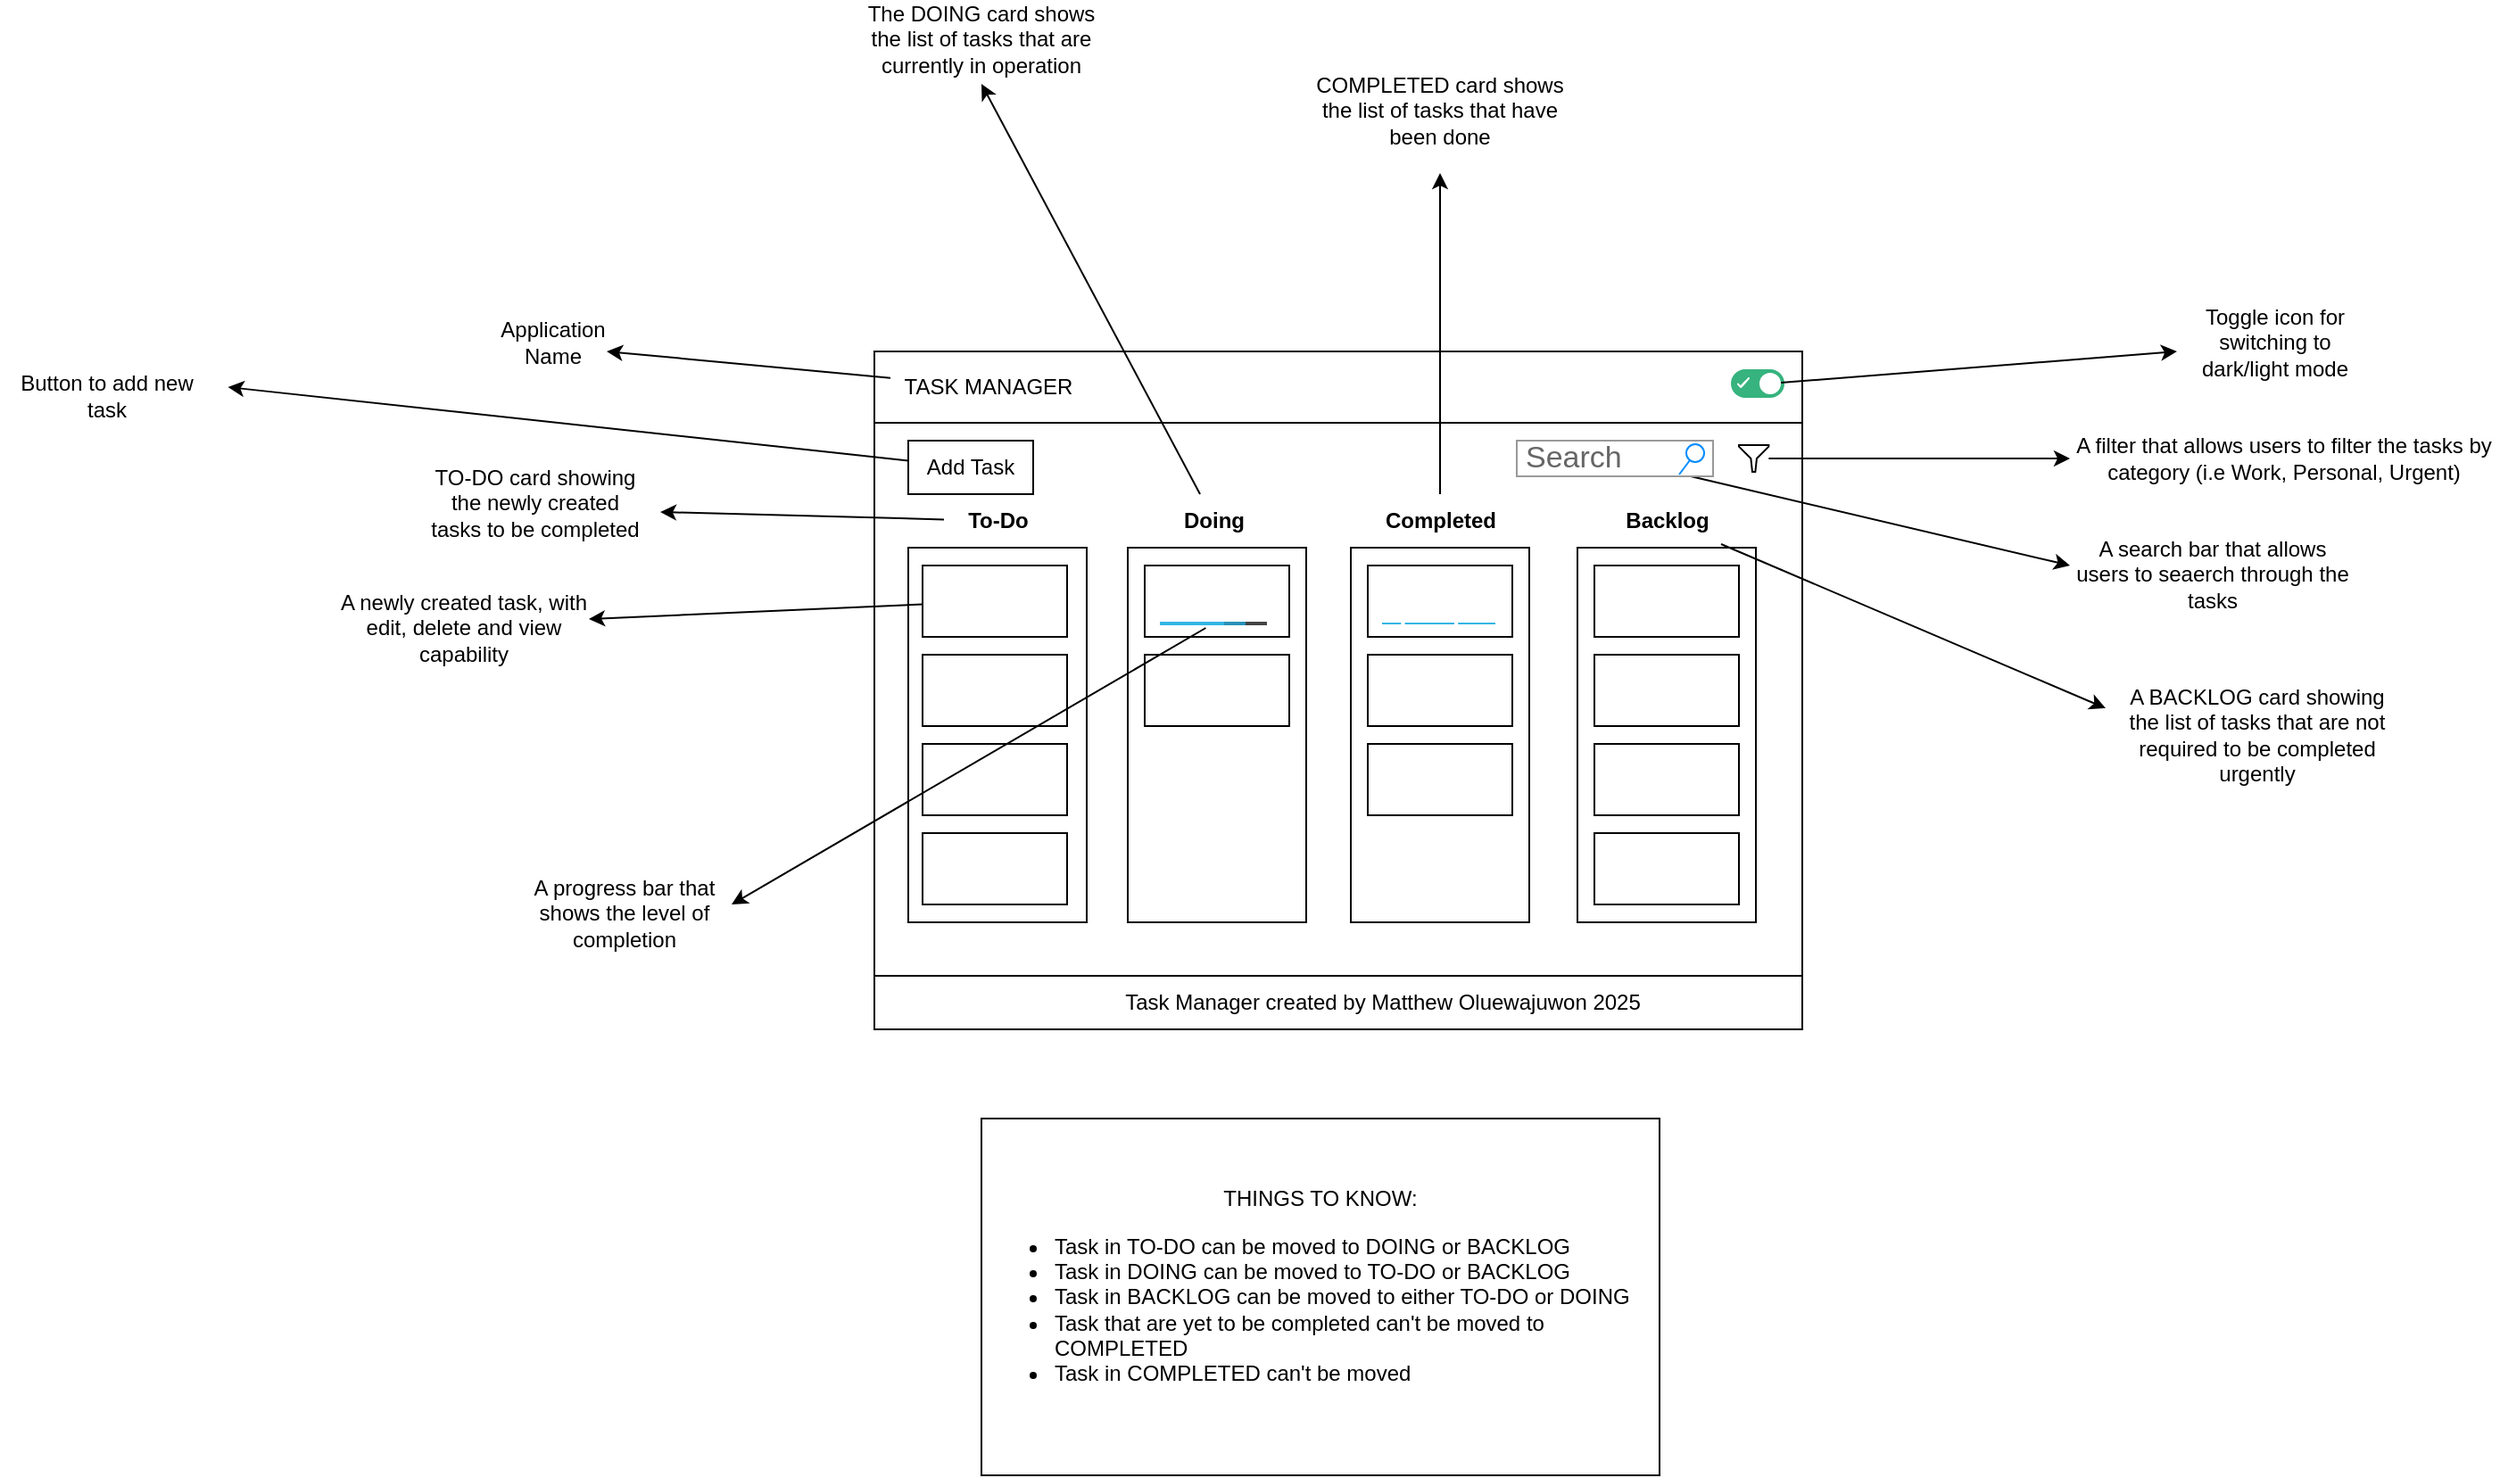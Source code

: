 <mxfile>
    <diagram id="ljIOc5DwpxO2qWYrXbpF" name="Page-1">
        <mxGraphModel dx="2156" dy="1703" grid="1" gridSize="10" guides="1" tooltips="1" connect="1" arrows="1" fold="1" page="1" pageScale="1" pageWidth="850" pageHeight="1100" math="0" shadow="0">
            <root>
                <mxCell id="0"/>
                <mxCell id="1" parent="0"/>
                <mxCell id="2" value="" style="whiteSpace=wrap;html=1;" vertex="1" parent="1">
                    <mxGeometry x="90" y="80" width="520" height="380" as="geometry"/>
                </mxCell>
                <mxCell id="28" value="" style="whiteSpace=wrap;html=1;" vertex="1" parent="1">
                    <mxGeometry x="90" y="80" width="520" height="40" as="geometry"/>
                </mxCell>
                <mxCell id="3" value="" style="whiteSpace=wrap;html=1;" vertex="1" parent="1">
                    <mxGeometry x="109" y="190" width="100" height="210" as="geometry"/>
                </mxCell>
                <mxCell id="4" value="" style="whiteSpace=wrap;html=1;" vertex="1" parent="1">
                    <mxGeometry x="232" y="190" width="100" height="210" as="geometry"/>
                </mxCell>
                <mxCell id="5" value="" style="whiteSpace=wrap;html=1;" vertex="1" parent="1">
                    <mxGeometry x="357" y="190" width="100" height="210" as="geometry"/>
                </mxCell>
                <mxCell id="6" value="" style="whiteSpace=wrap;html=1;" vertex="1" parent="1">
                    <mxGeometry x="484" y="190" width="100" height="210" as="geometry"/>
                </mxCell>
                <mxCell id="36" style="edgeStyle=none;html=1;" edge="1" parent="1" source="7">
                    <mxGeometry relative="1" as="geometry">
                        <mxPoint x="-30.0" y="170" as="targetPoint"/>
                    </mxGeometry>
                </mxCell>
                <mxCell id="7" value="&lt;b&gt;To-Do&lt;/b&gt;" style="text;strokeColor=none;align=center;fillColor=none;html=1;verticalAlign=middle;whiteSpace=wrap;rounded=0;" vertex="1" parent="1">
                    <mxGeometry x="129" y="160" width="61" height="30" as="geometry"/>
                </mxCell>
                <mxCell id="44" style="edgeStyle=none;html=1;" edge="1" parent="1" source="8">
                    <mxGeometry relative="1" as="geometry">
                        <mxPoint x="150" y="-70" as="targetPoint"/>
                    </mxGeometry>
                </mxCell>
                <mxCell id="8" value="&lt;b&gt;Doing&lt;/b&gt;" style="text;strokeColor=none;align=center;fillColor=none;html=1;verticalAlign=middle;whiteSpace=wrap;rounded=0;" vertex="1" parent="1">
                    <mxGeometry x="250" y="160" width="61" height="30" as="geometry"/>
                </mxCell>
                <mxCell id="42" style="edgeStyle=none;html=1;" edge="1" parent="1" source="9">
                    <mxGeometry relative="1" as="geometry">
                        <mxPoint x="407" y="-20" as="targetPoint"/>
                    </mxGeometry>
                </mxCell>
                <mxCell id="9" value="&lt;b&gt;Completed&lt;/b&gt;" style="text;strokeColor=none;align=center;fillColor=none;html=1;verticalAlign=middle;whiteSpace=wrap;rounded=0;" vertex="1" parent="1">
                    <mxGeometry x="376.5" y="160" width="61" height="30" as="geometry"/>
                </mxCell>
                <mxCell id="40" style="edgeStyle=none;html=1;" edge="1" parent="1" source="10">
                    <mxGeometry relative="1" as="geometry">
                        <mxPoint x="780" y="280" as="targetPoint"/>
                    </mxGeometry>
                </mxCell>
                <mxCell id="10" value="&lt;b&gt;Backlog&lt;/b&gt;" style="text;strokeColor=none;align=center;fillColor=none;html=1;verticalAlign=middle;whiteSpace=wrap;rounded=0;" vertex="1" parent="1">
                    <mxGeometry x="503.5" y="160" width="61" height="30" as="geometry"/>
                </mxCell>
                <mxCell id="12" value="" style="fillColor=#36B37E;strokeColor=none;rounded=1;arcSize=50;sketch=0;hachureGap=4;pointerEvents=0;fontFamily=Architects Daughter;fontSource=https%3A%2F%2Ffonts.googleapis.com%2Fcss%3Ffamily%3DArchitects%2BDaughter;fontSize=20;" vertex="1" parent="1">
                    <mxGeometry x="570" y="90" width="30" height="16" as="geometry"/>
                </mxCell>
                <mxCell id="14" value="" style="html=1;shadow=0;dashed=0;shape=mxgraph.atlassian.check;strokeColor=#ffffff;sketch=1;hachureGap=4;pointerEvents=0;fontFamily=Architects Daughter;fontSource=https%3A%2F%2Ffonts.googleapis.com%2Fcss%3Ffamily%3DArchitects%2BDaughter;fontSize=20;" vertex="1" parent="12">
                    <mxGeometry y="0.5" width="6" height="5" relative="1" as="geometry">
                        <mxPoint x="4" y="-3" as="offset"/>
                    </mxGeometry>
                </mxCell>
                <mxCell id="13" value="" style="shape=ellipse;strokeColor=none;fillColor=#ffffff;sketch=0;hachureGap=4;pointerEvents=0;fontFamily=Architects Daughter;fontSource=https%3A%2F%2Ffonts.googleapis.com%2Fcss%3Ffamily%3DArchitects%2BDaughter;fontSize=20;" vertex="1" parent="12">
                    <mxGeometry x="1" y="0.5" width="12" height="12" relative="1" as="geometry">
                        <mxPoint x="-14" y="-6" as="offset"/>
                    </mxGeometry>
                </mxCell>
                <mxCell id="34" style="edgeStyle=none;html=1;" edge="1" parent="12" source="13">
                    <mxGeometry relative="1" as="geometry">
                        <mxPoint x="250" y="-10" as="targetPoint"/>
                    </mxGeometry>
                </mxCell>
                <mxCell id="38" style="edgeStyle=none;html=1;" edge="1" parent="1" source="15">
                    <mxGeometry relative="1" as="geometry">
                        <mxPoint x="-70" y="230" as="targetPoint"/>
                    </mxGeometry>
                </mxCell>
                <mxCell id="15" value="" style="whiteSpace=wrap;html=1;" vertex="1" parent="1">
                    <mxGeometry x="117" y="200" width="81" height="40" as="geometry"/>
                </mxCell>
                <mxCell id="16" value="" style="whiteSpace=wrap;html=1;" vertex="1" parent="1">
                    <mxGeometry x="117" y="250" width="81" height="40" as="geometry"/>
                </mxCell>
                <mxCell id="17" value="" style="whiteSpace=wrap;html=1;" vertex="1" parent="1">
                    <mxGeometry x="117" y="300" width="81" height="40" as="geometry"/>
                </mxCell>
                <mxCell id="18" value="" style="whiteSpace=wrap;html=1;" vertex="1" parent="1">
                    <mxGeometry x="117" y="350" width="81" height="40" as="geometry"/>
                </mxCell>
                <mxCell id="19" value="" style="whiteSpace=wrap;html=1;" vertex="1" parent="1">
                    <mxGeometry x="241.5" y="200" width="81" height="40" as="geometry"/>
                </mxCell>
                <mxCell id="20" value="" style="whiteSpace=wrap;html=1;" vertex="1" parent="1">
                    <mxGeometry x="241.5" y="250" width="81" height="40" as="geometry"/>
                </mxCell>
                <mxCell id="21" value="" style="whiteSpace=wrap;html=1;" vertex="1" parent="1">
                    <mxGeometry x="366.5" y="200" width="81" height="40" as="geometry"/>
                </mxCell>
                <mxCell id="22" value="" style="whiteSpace=wrap;html=1;" vertex="1" parent="1">
                    <mxGeometry x="366.5" y="250" width="81" height="40" as="geometry"/>
                </mxCell>
                <mxCell id="23" value="" style="whiteSpace=wrap;html=1;" vertex="1" parent="1">
                    <mxGeometry x="366.5" y="300" width="81" height="40" as="geometry"/>
                </mxCell>
                <mxCell id="24" value="" style="whiteSpace=wrap;html=1;" vertex="1" parent="1">
                    <mxGeometry x="493.5" y="200" width="81" height="40" as="geometry"/>
                </mxCell>
                <mxCell id="25" value="" style="whiteSpace=wrap;html=1;" vertex="1" parent="1">
                    <mxGeometry x="493.5" y="250" width="81" height="40" as="geometry"/>
                </mxCell>
                <mxCell id="26" value="" style="whiteSpace=wrap;html=1;" vertex="1" parent="1">
                    <mxGeometry x="493.5" y="300" width="81" height="40" as="geometry"/>
                </mxCell>
                <mxCell id="27" value="" style="whiteSpace=wrap;html=1;" vertex="1" parent="1">
                    <mxGeometry x="493.5" y="350" width="81" height="40" as="geometry"/>
                </mxCell>
                <mxCell id="31" style="edgeStyle=none;html=1;" edge="1" parent="1" source="11">
                    <mxGeometry relative="1" as="geometry">
                        <mxPoint x="-60" y="80" as="targetPoint"/>
                    </mxGeometry>
                </mxCell>
                <mxCell id="11" value="TASK MANAGER" style="text;strokeColor=none;align=center;fillColor=none;html=1;verticalAlign=middle;whiteSpace=wrap;rounded=0;" vertex="1" parent="1">
                    <mxGeometry x="99" y="90" width="110" height="20" as="geometry"/>
                </mxCell>
                <mxCell id="32" value="Application Name" style="text;strokeColor=none;align=center;fillColor=none;html=1;verticalAlign=middle;whiteSpace=wrap;rounded=0;" vertex="1" parent="1">
                    <mxGeometry x="-120" y="60" width="60" height="30" as="geometry"/>
                </mxCell>
                <mxCell id="35" value="Toggle icon for switching to dark/light mode" style="text;strokeColor=none;align=center;fillColor=none;html=1;verticalAlign=middle;whiteSpace=wrap;rounded=0;" vertex="1" parent="1">
                    <mxGeometry x="820" y="60" width="110" height="30" as="geometry"/>
                </mxCell>
                <mxCell id="37" value="TO-DO card showing the newly created tasks to be completed" style="text;strokeColor=none;align=center;fillColor=none;html=1;verticalAlign=middle;whiteSpace=wrap;rounded=0;" vertex="1" parent="1">
                    <mxGeometry x="-160" y="150" width="120" height="30" as="geometry"/>
                </mxCell>
                <mxCell id="39" value="A newly created task, with edit, delete and view capability" style="text;strokeColor=none;align=center;fillColor=none;html=1;verticalAlign=middle;whiteSpace=wrap;rounded=0;" vertex="1" parent="1">
                    <mxGeometry x="-220" y="220" width="160" height="30" as="geometry"/>
                </mxCell>
                <mxCell id="41" value="A BACKLOG card showing the list of tasks that are not required to be completed urgently" style="text;strokeColor=none;align=center;fillColor=none;html=1;verticalAlign=middle;whiteSpace=wrap;rounded=0;" vertex="1" parent="1">
                    <mxGeometry x="790" y="280" width="150" height="30" as="geometry"/>
                </mxCell>
                <mxCell id="43" value="COMPLETED card shows the list of tasks that have been done" style="text;strokeColor=none;align=center;fillColor=none;html=1;verticalAlign=middle;whiteSpace=wrap;rounded=0;" vertex="1" parent="1">
                    <mxGeometry x="332" y="-70" width="150" height="30" as="geometry"/>
                </mxCell>
                <mxCell id="45" value="The DOING card shows the list of tasks that are currently in operation" style="text;strokeColor=none;align=center;fillColor=none;html=1;verticalAlign=middle;whiteSpace=wrap;rounded=0;" vertex="1" parent="1">
                    <mxGeometry x="80" y="-110" width="140" height="30" as="geometry"/>
                </mxCell>
                <mxCell id="46" value="" style="whiteSpace=wrap;html=1;" vertex="1" parent="1">
                    <mxGeometry x="90" y="430" width="520" height="30" as="geometry"/>
                </mxCell>
                <mxCell id="47" value="Task Manager created by Matthew Oluewajuwon 2025" style="text;strokeColor=none;align=center;fillColor=none;html=1;verticalAlign=middle;whiteSpace=wrap;rounded=0;" vertex="1" parent="1">
                    <mxGeometry x="210" y="437" width="330" height="15" as="geometry"/>
                </mxCell>
                <mxCell id="50" style="edgeStyle=none;html=1;" edge="1" parent="1" source="48">
                    <mxGeometry relative="1" as="geometry">
                        <mxPoint x="10.0" y="390.0" as="targetPoint"/>
                    </mxGeometry>
                </mxCell>
                <mxCell id="48" value="" style="verticalLabelPosition=bottom;verticalAlign=top;html=1;shadow=0;dashed=0;strokeWidth=1;shape=mxgraph.android.progressBar;strokeColor=#33b5e5;dx1=0.8;dx2=0.6;strokeWidth=2;" vertex="1" parent="1">
                    <mxGeometry x="250" y="230" width="60" height="5" as="geometry"/>
                </mxCell>
                <mxCell id="49" value="" style="verticalLabelPosition=bottom;verticalAlign=top;html=1;shadow=0;dashed=0;strokeWidth=1;shape=mxgraph.android.indeterminate_progress_bar;strokeColor=#33B5E5;pointerEvents=1" vertex="1" parent="1">
                    <mxGeometry x="374.5" y="230" width="63.5" height="5" as="geometry"/>
                </mxCell>
                <mxCell id="51" value="A progress bar that shows the level of completion" style="text;strokeColor=none;align=center;fillColor=none;html=1;verticalAlign=middle;whiteSpace=wrap;rounded=0;" vertex="1" parent="1">
                    <mxGeometry x="-110" y="380" width="120" height="30" as="geometry"/>
                </mxCell>
                <mxCell id="54" style="edgeStyle=none;html=1;" edge="1" parent="1" source="52">
                    <mxGeometry relative="1" as="geometry">
                        <mxPoint x="760" y="200" as="targetPoint"/>
                    </mxGeometry>
                </mxCell>
                <mxCell id="52" value="Search" style="strokeWidth=1;shadow=0;dashed=0;align=center;html=1;shape=mxgraph.mockup.forms.searchBox;strokeColor=#999999;mainText=;strokeColor2=#008cff;fontColor=#666666;fontSize=17;align=left;spacingLeft=3;" vertex="1" parent="1">
                    <mxGeometry x="450" y="130" width="110" height="20" as="geometry"/>
                </mxCell>
                <mxCell id="55" value="A search bar that allows users to seaerch through the tasks" style="text;strokeColor=none;align=center;fillColor=none;html=1;verticalAlign=middle;whiteSpace=wrap;rounded=0;" vertex="1" parent="1">
                    <mxGeometry x="760" y="190" width="160" height="30" as="geometry"/>
                </mxCell>
                <mxCell id="57" style="edgeStyle=none;html=1;" edge="1" parent="1" source="56">
                    <mxGeometry relative="1" as="geometry">
                        <mxPoint x="760" y="140" as="targetPoint"/>
                    </mxGeometry>
                </mxCell>
                <mxCell id="56" value="" style="sketch=0;aspect=fixed;pointerEvents=1;shadow=0;dashed=0;html=1;labelPosition=center;verticalLabelPosition=bottom;verticalAlign=top;align=center;shape=mxgraph.mscae.enterprise.filter" vertex="1" parent="1">
                    <mxGeometry x="574.5" y="132.5" width="16.67" height="15" as="geometry"/>
                </mxCell>
                <mxCell id="58" value="A filter that allows users to filter the tasks by category (i.e Work, Personal, Urgent)" style="text;strokeColor=none;align=center;fillColor=none;html=1;verticalAlign=middle;whiteSpace=wrap;rounded=0;" vertex="1" parent="1">
                    <mxGeometry x="760" y="125" width="240" height="30" as="geometry"/>
                </mxCell>
                <mxCell id="59" value="THINGS TO KNOW:&lt;br&gt;&lt;ul&gt;&lt;li style=&quot;text-align: left;&quot;&gt;Task in TO-DO can be moved to DOING or BACKLOG&lt;/li&gt;&lt;li style=&quot;text-align: left;&quot;&gt;Task in DOING can be moved to TO-DO or BACKLOG&lt;/li&gt;&lt;li style=&quot;text-align: left;&quot;&gt;Task in BACKLOG can be moved to either TO-DO or DOING&lt;/li&gt;&lt;li style=&quot;text-align: left;&quot;&gt;Task that are yet to be completed can't be moved to COMPLETED&lt;/li&gt;&lt;li style=&quot;text-align: left;&quot;&gt;Task in COMPLETED can't be moved&lt;/li&gt;&lt;/ul&gt;" style="whiteSpace=wrap;html=1;" vertex="1" parent="1">
                    <mxGeometry x="150" y="510" width="380" height="200" as="geometry"/>
                </mxCell>
                <mxCell id="61" style="edgeStyle=none;html=1;" edge="1" parent="1" source="60">
                    <mxGeometry relative="1" as="geometry">
                        <mxPoint x="-272.222" y="100" as="targetPoint"/>
                    </mxGeometry>
                </mxCell>
                <mxCell id="60" value="Add Task" style="whiteSpace=wrap;html=1;" vertex="1" parent="1">
                    <mxGeometry x="109" y="130" width="70" height="30" as="geometry"/>
                </mxCell>
                <mxCell id="62" value="Button to add new task" style="text;strokeColor=none;align=center;fillColor=none;html=1;verticalAlign=middle;whiteSpace=wrap;rounded=0;" vertex="1" parent="1">
                    <mxGeometry x="-400" y="90" width="120" height="30" as="geometry"/>
                </mxCell>
            </root>
        </mxGraphModel>
    </diagram>
</mxfile>